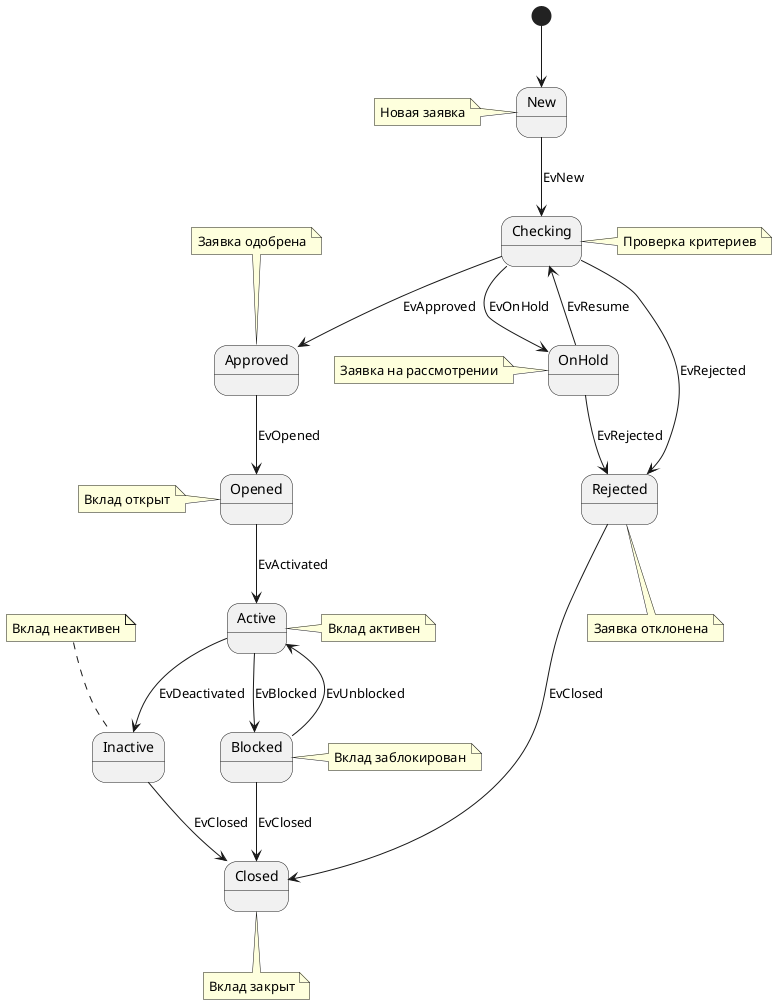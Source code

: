 @startuml 75
[*] --> New
New --> Checking : EvNew
Checking --> Approved : EvApproved
Checking --> Rejected : EvRejected
Checking --> OnHold : EvOnHold
Approved --> Opened : EvOpened
Rejected --> Closed : EvClosed
OnHold --> Checking : EvResume
OnHold --> Rejected : EvRejected
Opened --> Active : EvActivated
Active --> Inactive : EvDeactivated
Inactive --> Closed : EvClosed
Active --> Blocked : EvBlocked
Blocked --> Active : EvUnblocked
Blocked --> Closed : EvClosed

note left of New : Новая заявка
note right of Checking : Проверка критериев
note top of Approved : Заявка одобрена
note bottom of Rejected : Заявка отклонена
note left of Opened : Вклад открыт
note right of Active : Вклад активен
note top of Inactive : Вклад неактивен
note bottom of Closed : Вклад закрыт
note left of OnHold : Заявка на рассмотрении
note right of Blocked : Вклад заблокирован

@enduml
